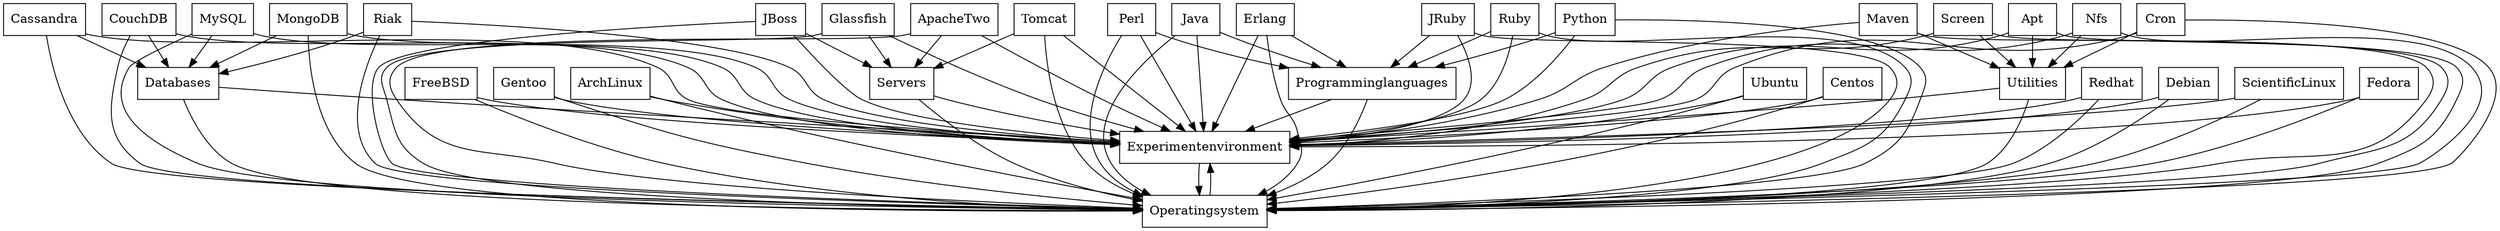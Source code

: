 digraph{
graph [rankdir=TB];
node [shape=box];
edge [arrowhead=normal];
0[label="Experimentenvironment",]
1[label="Operatingsystem",]
2[label="Cassandra",]
3[label="FreeBSD",]
4[label="Servers",]
5[label="Gentoo",]
6[label="ArchLinux",]
7[label="Programminglanguages",]
8[label="Perl",]
9[label="Utilities",]
10[label="Java",]
11[label="Maven",]
12[label="Erlang",]
13[label="Ubuntu",]
14[label="JBoss",]
15[label="Python",]
16[label="Centos",]
17[label="CouchDB",]
18[label="JRuby",]
19[label="Redhat",]
20[label="Screen",]
21[label="MySQL",]
22[label="Glassfish",]
23[label="Debian",]
24[label="Ruby",]
25[label="ScientificLinux",]
26[label="Fedora",]
27[label="ApacheTwo",]
28[label="Apt",]
29[label="Databases",]
30[label="Nfs",]
31[label="MongoDB",]
32[label="Riak",]
33[label="Tomcat",]
34[label="Cron",]
0->1[label="",]
1->0[label="",]
2->0[label="",]
2->1[label="",]
2->29[label="",]
3->0[label="",]
3->1[label="",]
4->0[label="",]
4->1[label="",]
5->0[label="",]
5->1[label="",]
6->0[label="",]
6->1[label="",]
7->0[label="",]
7->1[label="",]
8->0[label="",]
8->1[label="",]
8->7[label="",]
9->0[label="",]
9->1[label="",]
10->0[label="",]
10->1[label="",]
10->7[label="",]
11->0[label="",]
11->1[label="",]
11->9[label="",]
12->0[label="",]
12->1[label="",]
12->7[label="",]
13->0[label="",]
13->1[label="",]
14->0[label="",]
14->1[label="",]
14->4[label="",]
15->0[label="",]
15->1[label="",]
15->7[label="",]
16->0[label="",]
16->1[label="",]
17->0[label="",]
17->1[label="",]
17->29[label="",]
18->0[label="",]
18->1[label="",]
18->7[label="",]
19->0[label="",]
19->1[label="",]
20->0[label="",]
20->1[label="",]
20->9[label="",]
21->0[label="",]
21->1[label="",]
21->29[label="",]
22->0[label="",]
22->1[label="",]
22->4[label="",]
23->0[label="",]
23->1[label="",]
24->0[label="",]
24->1[label="",]
24->7[label="",]
25->0[label="",]
25->1[label="",]
26->0[label="",]
26->1[label="",]
27->0[label="",]
27->1[label="",]
27->4[label="",]
28->0[label="",]
28->1[label="",]
28->9[label="",]
29->0[label="",]
29->1[label="",]
30->0[label="",]
30->1[label="",]
30->9[label="",]
31->0[label="",]
31->1[label="",]
31->29[label="",]
32->0[label="",]
32->1[label="",]
32->29[label="",]
33->0[label="",]
33->1[label="",]
33->4[label="",]
34->0[label="",]
34->1[label="",]
34->9[label="",]
}
